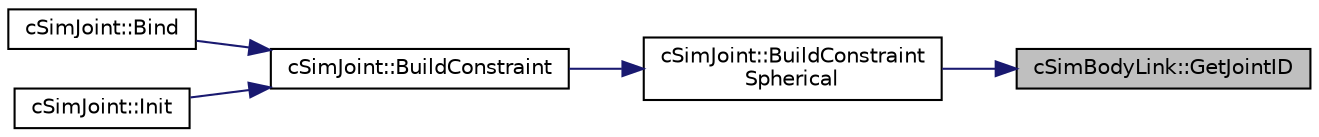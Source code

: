 digraph "cSimBodyLink::GetJointID"
{
 // LATEX_PDF_SIZE
  edge [fontname="Helvetica",fontsize="10",labelfontname="Helvetica",labelfontsize="10"];
  node [fontname="Helvetica",fontsize="10",shape=record];
  rankdir="RL";
  Node1 [label="cSimBodyLink::GetJointID",height=0.2,width=0.4,color="black", fillcolor="grey75", style="filled", fontcolor="black",tooltip=" "];
  Node1 -> Node2 [dir="back",color="midnightblue",fontsize="10",style="solid",fontname="Helvetica"];
  Node2 [label="cSimJoint::BuildConstraint\lSpherical",height=0.2,width=0.4,color="black", fillcolor="white", style="filled",URL="$classc_sim_joint.html#a69a62463c3aed0fb26cf319a03a208d2",tooltip=" "];
  Node2 -> Node3 [dir="back",color="midnightblue",fontsize="10",style="solid",fontname="Helvetica"];
  Node3 [label="cSimJoint::BuildConstraint",height=0.2,width=0.4,color="black", fillcolor="white", style="filled",URL="$classc_sim_joint.html#a373a79c70887e9a2ef0d968bb0125ba9",tooltip=" "];
  Node3 -> Node4 [dir="back",color="midnightblue",fontsize="10",style="solid",fontname="Helvetica"];
  Node4 [label="cSimJoint::Bind",height=0.2,width=0.4,color="black", fillcolor="white", style="filled",URL="$classc_sim_joint.html#af1264424c2cbbe28e009cb4e2f0df427",tooltip=" "];
  Node3 -> Node5 [dir="back",color="midnightblue",fontsize="10",style="solid",fontname="Helvetica"];
  Node5 [label="cSimJoint::Init",height=0.2,width=0.4,color="black", fillcolor="white", style="filled",URL="$classc_sim_joint.html#a695ba6ad0b72907f88a5e9973e6d307a",tooltip=" "];
}
